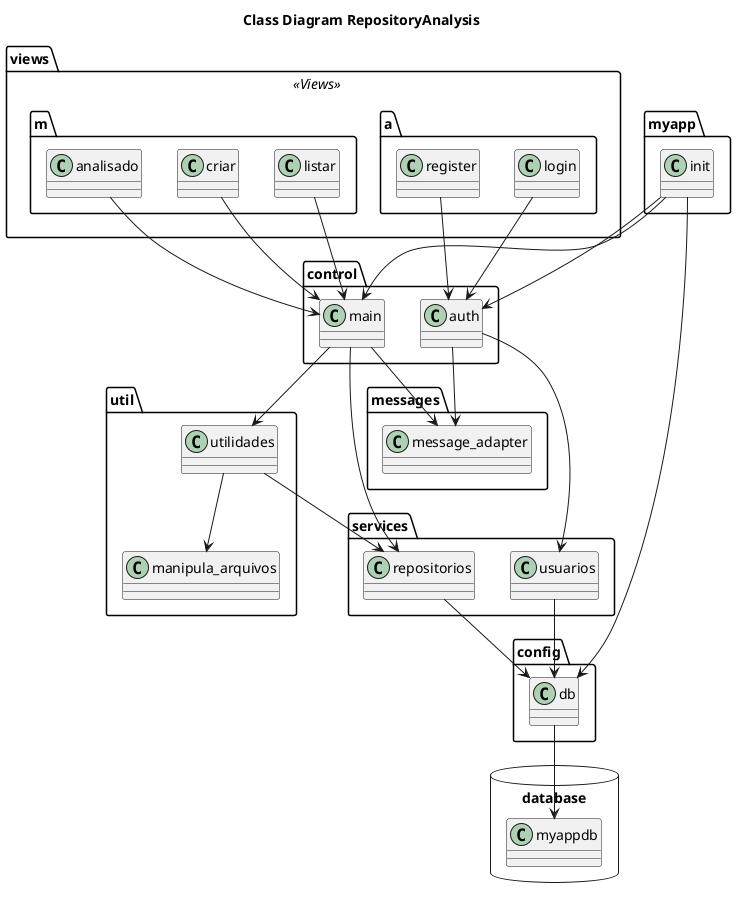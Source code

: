 @startuml
title Class Diagram RepositoryAnalysis

package myapp <<Folder>> {
  class init
}

package control <<Folder>> {
  class main
  class auth
}

package util <<Folder>> {
  class utilidades
  class manipula_arquivos
}

package services <<Folder>> {
  class repositorios
  class usuarios
}

package config <<Folder>> {
  class db
}

package database <<Database>> {
  class myappdb
}

package messages <<Folder>> {
  class message_adapter
}

package views <<Views>> {
  package m <<Folder>> {
    class listar
    class criar
    class analisado
  }

  package a <<Folder>> {
    class login
    class register
  }

}

init --> db
init --> main
init --> auth
db --> myappdb
main --> repositorios
repositorios --> db
main --> utilidades
main --> message_adapter
utilidades --> manipula_arquivos
utilidades --> repositorios
auth --> usuarios
auth --> message_adapter
usuarios --> db
listar --> main 
criar --> main
analisado --> main
login --> auth 
register --> auth

@enduml